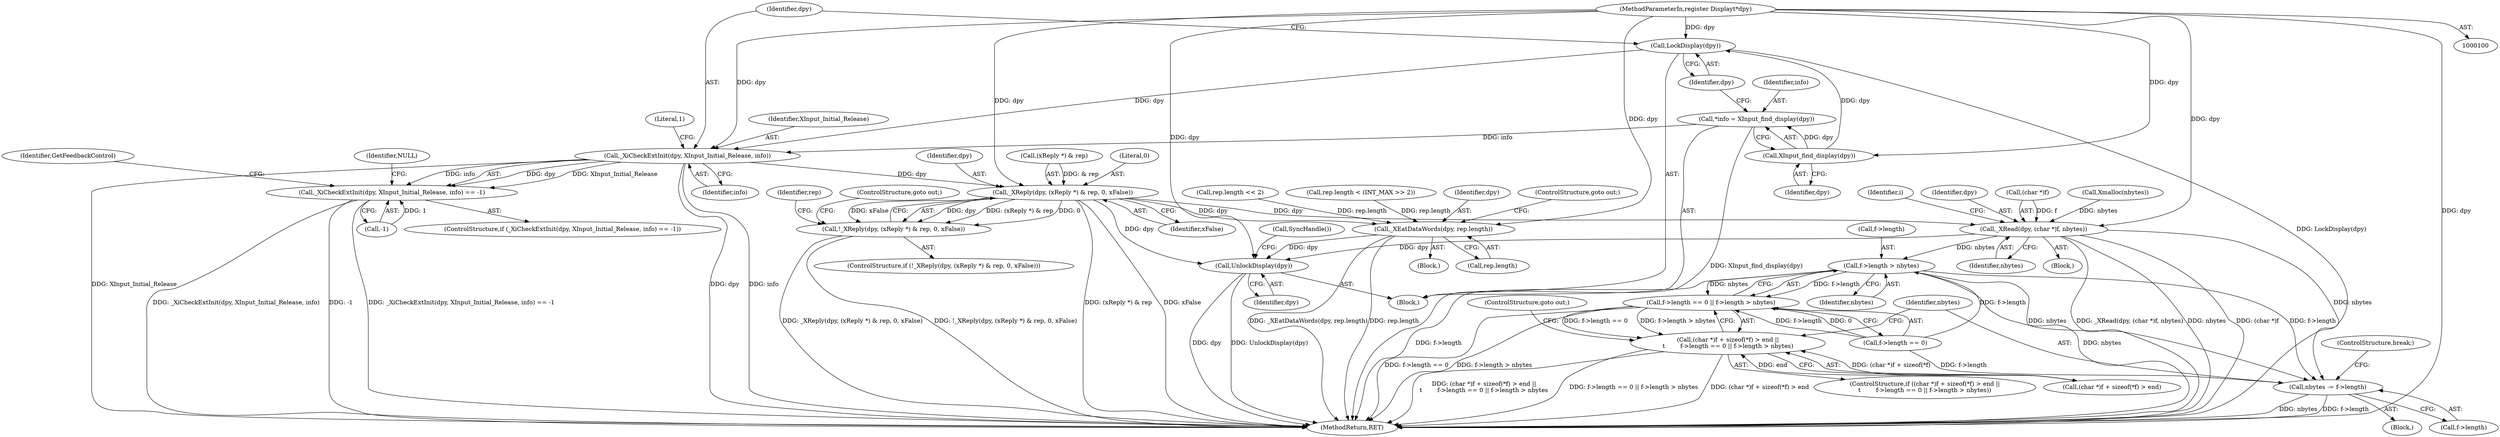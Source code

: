 digraph "0_libXi_19a9cd607de73947fcfb104682f203ffe4e1f4e5_1@pointer" {
"1000136" [label="(Call,_XiCheckExtInit(dpy, XInput_Initial_Release, info))"];
"1000132" [label="(Call,LockDisplay(dpy))"];
"1000130" [label="(Call,XInput_find_display(dpy))"];
"1000101" [label="(MethodParameterIn,register Display\t*dpy)"];
"1000128" [label="(Call,*info = XInput_find_display(dpy))"];
"1000135" [label="(Call,_XiCheckExtInit(dpy, XInput_Initial_Release, info) == -1)"];
"1000170" [label="(Call,_XReply(dpy, (xReply *) & rep, 0, xFalse))"];
"1000169" [label="(Call,!_XReply(dpy, (xReply *) & rep, 0, xFalse))"];
"1000222" [label="(Call,_XEatDataWords(dpy, rep.length))"];
"1000770" [label="(Call,UnlockDisplay(dpy))"];
"1000239" [label="(Call,_XRead(dpy, (char *)f, nbytes))"];
"1000273" [label="(Call,f->length > nbytes)"];
"1000267" [label="(Call,f->length == 0 || f->length > nbytes)"];
"1000257" [label="(Call,(char *)f + sizeof(*f) > end ||\n\t        f->length == 0 || f->length > nbytes)"];
"1000279" [label="(Call,nbytes -= f->length)"];
"1000268" [label="(Call,f->length == 0)"];
"1000130" [label="(Call,XInput_find_display(dpy))"];
"1000274" [label="(Call,f->length)"];
"1000247" [label="(Identifier,i)"];
"1000277" [label="(Identifier,nbytes)"];
"1000138" [label="(Identifier,XInput_Initial_Release)"];
"1000279" [label="(Call,nbytes -= f->length)"];
"1000244" [label="(Identifier,nbytes)"];
"1000101" [label="(MethodParameterIn,register Display\t*dpy)"];
"1000170" [label="(Call,_XReply(dpy, (xReply *) & rep, 0, xFalse))"];
"1000145" [label="(Identifier,GetFeedbackControl)"];
"1000182" [label="(Identifier,rep)"];
"1000199" [label="(Call,rep.length < (INT_MAX >> 2))"];
"1000775" [label="(MethodReturn,RET)"];
"1000221" [label="(Block,)"];
"1000223" [label="(Identifier,dpy)"];
"1000267" [label="(Call,f->length == 0 || f->length > nbytes)"];
"1000278" [label="(ControlStructure,goto out;)"];
"1000136" [label="(Call,_XiCheckExtInit(dpy, XInput_Initial_Release, info))"];
"1000770" [label="(Call,UnlockDisplay(dpy))"];
"1000240" [label="(Identifier,dpy)"];
"1000256" [label="(ControlStructure,if ((char *)f + sizeof(*f) > end ||\n\t        f->length == 0 || f->length > nbytes))"];
"1000133" [label="(Identifier,dpy)"];
"1000178" [label="(ControlStructure,goto out;)"];
"1000141" [label="(Literal,1)"];
"1000258" [label="(Call,(char *)f + sizeof(*f) > end)"];
"1000255" [label="(Block,)"];
"1000135" [label="(Call,_XiCheckExtInit(dpy, XInput_Initial_Release, info) == -1)"];
"1000284" [label="(ControlStructure,break;)"];
"1000129" [label="(Identifier,info)"];
"1000137" [label="(Identifier,dpy)"];
"1000176" [label="(Literal,0)"];
"1000168" [label="(ControlStructure,if (!_XReply(dpy, (xReply *) & rep, 0, xFalse)))"];
"1000131" [label="(Identifier,dpy)"];
"1000257" [label="(Call,(char *)f + sizeof(*f) > end ||\n\t        f->length == 0 || f->length > nbytes)"];
"1000281" [label="(Call,f->length)"];
"1000241" [label="(Call,(char *)f)"];
"1000227" [label="(ControlStructure,goto out;)"];
"1000216" [label="(Call,Xmalloc(nbytes))"];
"1000128" [label="(Call,*info = XInput_find_display(dpy))"];
"1000224" [label="(Call,rep.length)"];
"1000222" [label="(Call,_XEatDataWords(dpy, rep.length))"];
"1000239" [label="(Call,_XRead(dpy, (char *)f, nbytes))"];
"1000172" [label="(Call,(xReply *) & rep)"];
"1000273" [label="(Call,f->length > nbytes)"];
"1000280" [label="(Identifier,nbytes)"];
"1000772" [label="(Call,SyncHandle())"];
"1000185" [label="(Block,)"];
"1000134" [label="(ControlStructure,if (_XiCheckExtInit(dpy, XInput_Initial_Release, info) == -1))"];
"1000177" [label="(Identifier,xFalse)"];
"1000209" [label="(Call,rep.length << 2)"];
"1000771" [label="(Identifier,dpy)"];
"1000139" [label="(Identifier,info)"];
"1000169" [label="(Call,!_XReply(dpy, (xReply *) & rep, 0, xFalse))"];
"1000171" [label="(Identifier,dpy)"];
"1000143" [label="(Identifier,NULL)"];
"1000104" [label="(Block,)"];
"1000132" [label="(Call,LockDisplay(dpy))"];
"1000140" [label="(Call,-1)"];
"1000136" -> "1000135"  [label="AST: "];
"1000136" -> "1000139"  [label="CFG: "];
"1000137" -> "1000136"  [label="AST: "];
"1000138" -> "1000136"  [label="AST: "];
"1000139" -> "1000136"  [label="AST: "];
"1000141" -> "1000136"  [label="CFG: "];
"1000136" -> "1000775"  [label="DDG: info"];
"1000136" -> "1000775"  [label="DDG: XInput_Initial_Release"];
"1000136" -> "1000775"  [label="DDG: dpy"];
"1000136" -> "1000135"  [label="DDG: dpy"];
"1000136" -> "1000135"  [label="DDG: XInput_Initial_Release"];
"1000136" -> "1000135"  [label="DDG: info"];
"1000132" -> "1000136"  [label="DDG: dpy"];
"1000101" -> "1000136"  [label="DDG: dpy"];
"1000128" -> "1000136"  [label="DDG: info"];
"1000136" -> "1000170"  [label="DDG: dpy"];
"1000132" -> "1000104"  [label="AST: "];
"1000132" -> "1000133"  [label="CFG: "];
"1000133" -> "1000132"  [label="AST: "];
"1000137" -> "1000132"  [label="CFG: "];
"1000132" -> "1000775"  [label="DDG: LockDisplay(dpy)"];
"1000130" -> "1000132"  [label="DDG: dpy"];
"1000101" -> "1000132"  [label="DDG: dpy"];
"1000130" -> "1000128"  [label="AST: "];
"1000130" -> "1000131"  [label="CFG: "];
"1000131" -> "1000130"  [label="AST: "];
"1000128" -> "1000130"  [label="CFG: "];
"1000130" -> "1000128"  [label="DDG: dpy"];
"1000101" -> "1000130"  [label="DDG: dpy"];
"1000101" -> "1000100"  [label="AST: "];
"1000101" -> "1000775"  [label="DDG: dpy"];
"1000101" -> "1000170"  [label="DDG: dpy"];
"1000101" -> "1000222"  [label="DDG: dpy"];
"1000101" -> "1000239"  [label="DDG: dpy"];
"1000101" -> "1000770"  [label="DDG: dpy"];
"1000128" -> "1000104"  [label="AST: "];
"1000129" -> "1000128"  [label="AST: "];
"1000133" -> "1000128"  [label="CFG: "];
"1000128" -> "1000775"  [label="DDG: XInput_find_display(dpy)"];
"1000135" -> "1000134"  [label="AST: "];
"1000135" -> "1000140"  [label="CFG: "];
"1000140" -> "1000135"  [label="AST: "];
"1000143" -> "1000135"  [label="CFG: "];
"1000145" -> "1000135"  [label="CFG: "];
"1000135" -> "1000775"  [label="DDG: -1"];
"1000135" -> "1000775"  [label="DDG: _XiCheckExtInit(dpy, XInput_Initial_Release, info) == -1"];
"1000135" -> "1000775"  [label="DDG: _XiCheckExtInit(dpy, XInput_Initial_Release, info)"];
"1000140" -> "1000135"  [label="DDG: 1"];
"1000170" -> "1000169"  [label="AST: "];
"1000170" -> "1000177"  [label="CFG: "];
"1000171" -> "1000170"  [label="AST: "];
"1000172" -> "1000170"  [label="AST: "];
"1000176" -> "1000170"  [label="AST: "];
"1000177" -> "1000170"  [label="AST: "];
"1000169" -> "1000170"  [label="CFG: "];
"1000170" -> "1000775"  [label="DDG: (xReply *) & rep"];
"1000170" -> "1000775"  [label="DDG: xFalse"];
"1000170" -> "1000169"  [label="DDG: dpy"];
"1000170" -> "1000169"  [label="DDG: (xReply *) & rep"];
"1000170" -> "1000169"  [label="DDG: 0"];
"1000170" -> "1000169"  [label="DDG: xFalse"];
"1000172" -> "1000170"  [label="DDG: & rep"];
"1000170" -> "1000222"  [label="DDG: dpy"];
"1000170" -> "1000239"  [label="DDG: dpy"];
"1000170" -> "1000770"  [label="DDG: dpy"];
"1000169" -> "1000168"  [label="AST: "];
"1000178" -> "1000169"  [label="CFG: "];
"1000182" -> "1000169"  [label="CFG: "];
"1000169" -> "1000775"  [label="DDG: !_XReply(dpy, (xReply *) & rep, 0, xFalse)"];
"1000169" -> "1000775"  [label="DDG: _XReply(dpy, (xReply *) & rep, 0, xFalse)"];
"1000222" -> "1000221"  [label="AST: "];
"1000222" -> "1000224"  [label="CFG: "];
"1000223" -> "1000222"  [label="AST: "];
"1000224" -> "1000222"  [label="AST: "];
"1000227" -> "1000222"  [label="CFG: "];
"1000222" -> "1000775"  [label="DDG: _XEatDataWords(dpy, rep.length)"];
"1000222" -> "1000775"  [label="DDG: rep.length"];
"1000209" -> "1000222"  [label="DDG: rep.length"];
"1000199" -> "1000222"  [label="DDG: rep.length"];
"1000222" -> "1000770"  [label="DDG: dpy"];
"1000770" -> "1000104"  [label="AST: "];
"1000770" -> "1000771"  [label="CFG: "];
"1000771" -> "1000770"  [label="AST: "];
"1000772" -> "1000770"  [label="CFG: "];
"1000770" -> "1000775"  [label="DDG: UnlockDisplay(dpy)"];
"1000770" -> "1000775"  [label="DDG: dpy"];
"1000239" -> "1000770"  [label="DDG: dpy"];
"1000239" -> "1000185"  [label="AST: "];
"1000239" -> "1000244"  [label="CFG: "];
"1000240" -> "1000239"  [label="AST: "];
"1000241" -> "1000239"  [label="AST: "];
"1000244" -> "1000239"  [label="AST: "];
"1000247" -> "1000239"  [label="CFG: "];
"1000239" -> "1000775"  [label="DDG: _XRead(dpy, (char *)f, nbytes)"];
"1000239" -> "1000775"  [label="DDG: nbytes"];
"1000239" -> "1000775"  [label="DDG: (char *)f"];
"1000241" -> "1000239"  [label="DDG: f"];
"1000216" -> "1000239"  [label="DDG: nbytes"];
"1000239" -> "1000273"  [label="DDG: nbytes"];
"1000239" -> "1000279"  [label="DDG: nbytes"];
"1000273" -> "1000267"  [label="AST: "];
"1000273" -> "1000277"  [label="CFG: "];
"1000274" -> "1000273"  [label="AST: "];
"1000277" -> "1000273"  [label="AST: "];
"1000267" -> "1000273"  [label="CFG: "];
"1000273" -> "1000775"  [label="DDG: f->length"];
"1000273" -> "1000775"  [label="DDG: nbytes"];
"1000273" -> "1000267"  [label="DDG: f->length"];
"1000273" -> "1000267"  [label="DDG: nbytes"];
"1000268" -> "1000273"  [label="DDG: f->length"];
"1000273" -> "1000279"  [label="DDG: f->length"];
"1000273" -> "1000279"  [label="DDG: nbytes"];
"1000267" -> "1000257"  [label="AST: "];
"1000267" -> "1000268"  [label="CFG: "];
"1000268" -> "1000267"  [label="AST: "];
"1000257" -> "1000267"  [label="CFG: "];
"1000267" -> "1000775"  [label="DDG: f->length == 0"];
"1000267" -> "1000775"  [label="DDG: f->length > nbytes"];
"1000267" -> "1000257"  [label="DDG: f->length == 0"];
"1000267" -> "1000257"  [label="DDG: f->length > nbytes"];
"1000268" -> "1000267"  [label="DDG: f->length"];
"1000268" -> "1000267"  [label="DDG: 0"];
"1000257" -> "1000256"  [label="AST: "];
"1000257" -> "1000258"  [label="CFG: "];
"1000258" -> "1000257"  [label="AST: "];
"1000278" -> "1000257"  [label="CFG: "];
"1000280" -> "1000257"  [label="CFG: "];
"1000257" -> "1000775"  [label="DDG: f->length == 0 || f->length > nbytes"];
"1000257" -> "1000775"  [label="DDG: (char *)f + sizeof(*f) > end"];
"1000257" -> "1000775"  [label="DDG: (char *)f + sizeof(*f) > end ||\n\t        f->length == 0 || f->length > nbytes"];
"1000258" -> "1000257"  [label="DDG: (char *)f + sizeof(*f)"];
"1000258" -> "1000257"  [label="DDG: end"];
"1000279" -> "1000255"  [label="AST: "];
"1000279" -> "1000281"  [label="CFG: "];
"1000280" -> "1000279"  [label="AST: "];
"1000281" -> "1000279"  [label="AST: "];
"1000284" -> "1000279"  [label="CFG: "];
"1000279" -> "1000775"  [label="DDG: nbytes"];
"1000279" -> "1000775"  [label="DDG: f->length"];
"1000268" -> "1000279"  [label="DDG: f->length"];
}
